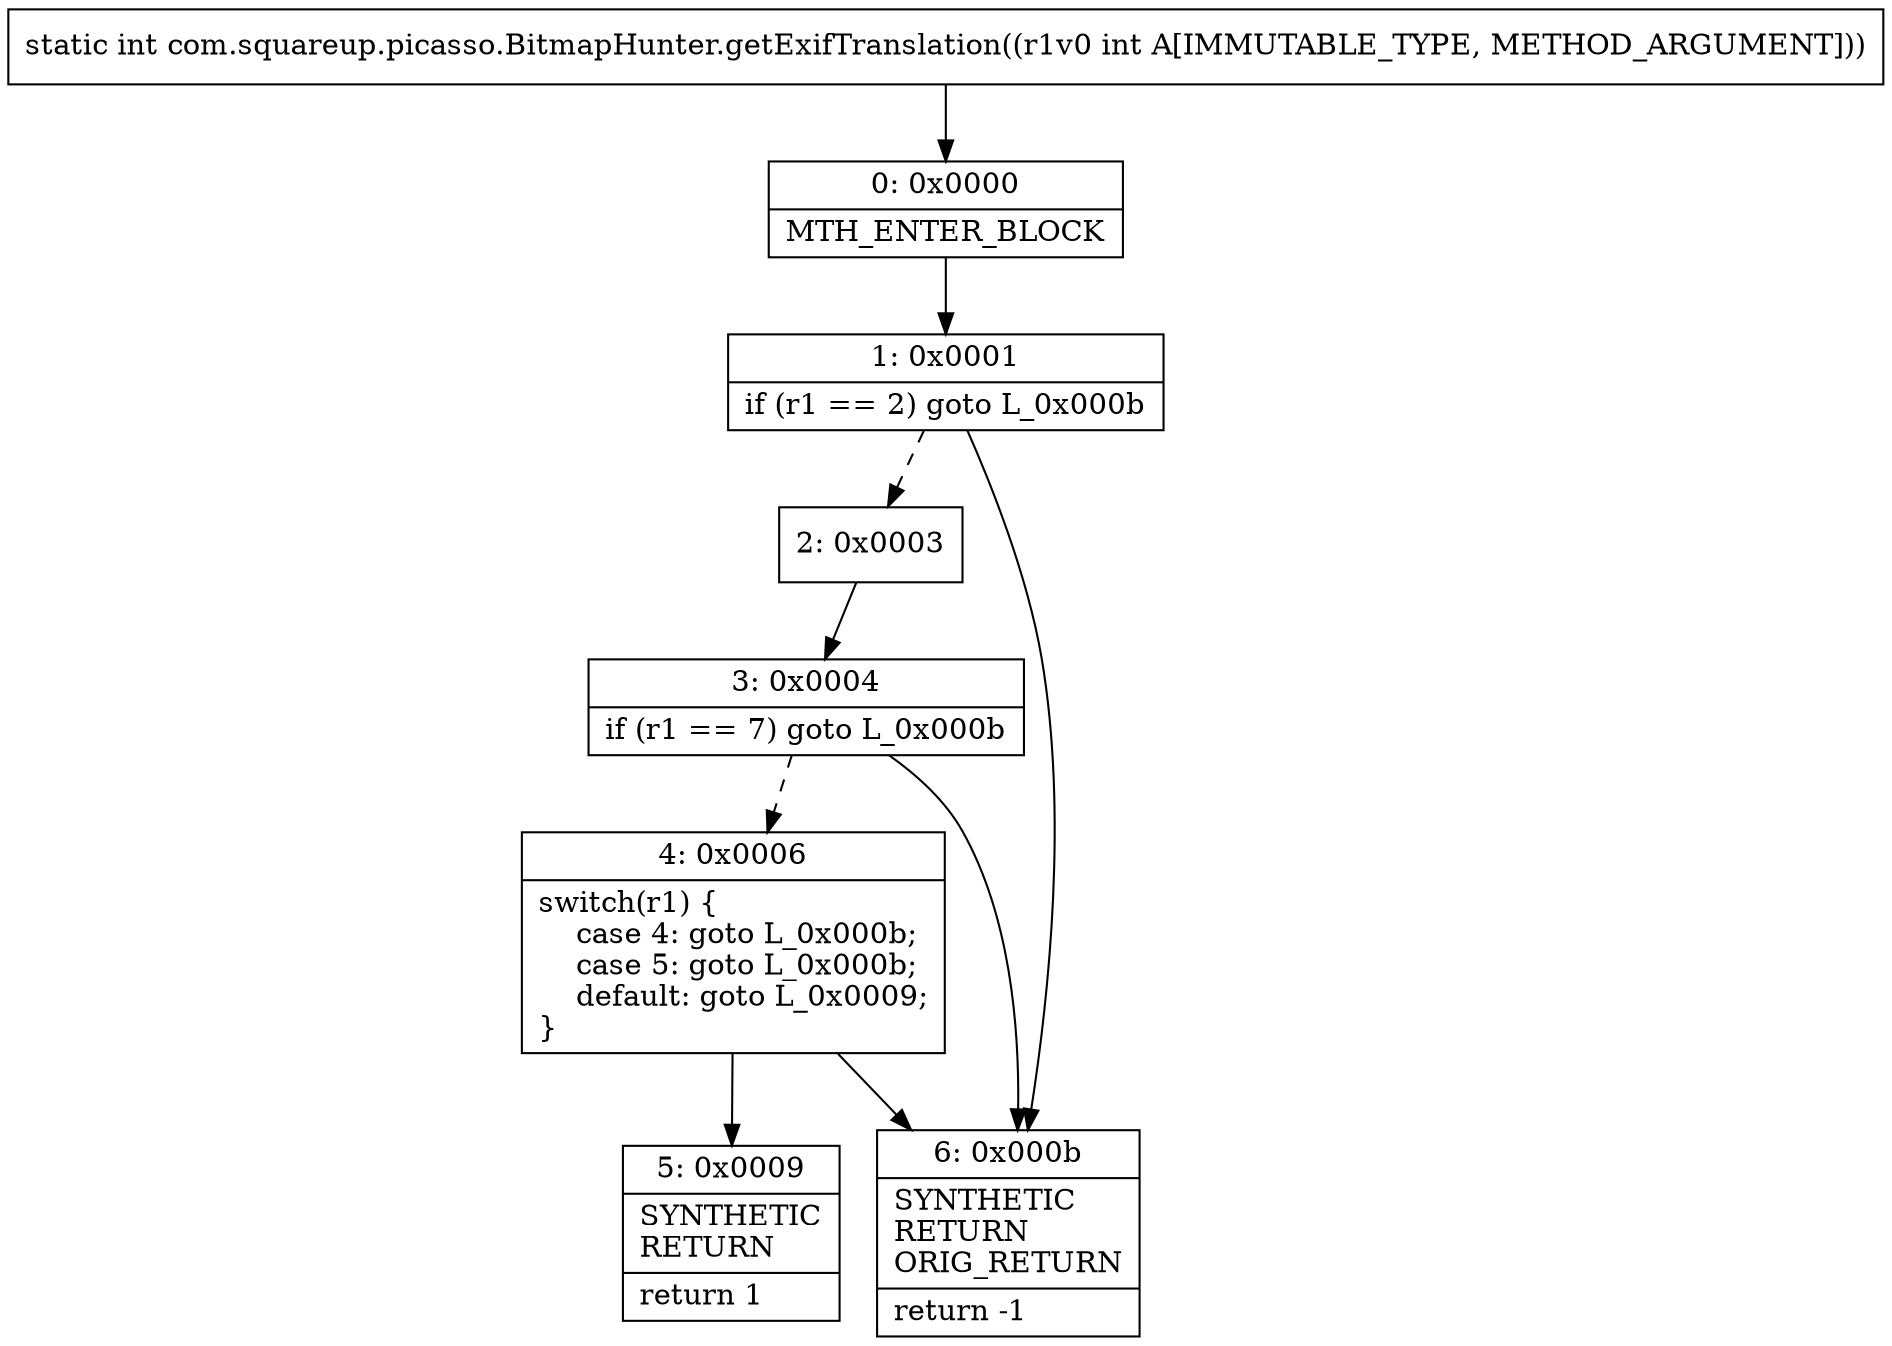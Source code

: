 digraph "CFG forcom.squareup.picasso.BitmapHunter.getExifTranslation(I)I" {
Node_0 [shape=record,label="{0\:\ 0x0000|MTH_ENTER_BLOCK\l}"];
Node_1 [shape=record,label="{1\:\ 0x0001|if (r1 == 2) goto L_0x000b\l}"];
Node_2 [shape=record,label="{2\:\ 0x0003}"];
Node_3 [shape=record,label="{3\:\ 0x0004|if (r1 == 7) goto L_0x000b\l}"];
Node_4 [shape=record,label="{4\:\ 0x0006|switch(r1) \{\l    case 4: goto L_0x000b;\l    case 5: goto L_0x000b;\l    default: goto L_0x0009;\l\}\l}"];
Node_5 [shape=record,label="{5\:\ 0x0009|SYNTHETIC\lRETURN\l|return 1\l}"];
Node_6 [shape=record,label="{6\:\ 0x000b|SYNTHETIC\lRETURN\lORIG_RETURN\l|return \-1\l}"];
MethodNode[shape=record,label="{static int com.squareup.picasso.BitmapHunter.getExifTranslation((r1v0 int A[IMMUTABLE_TYPE, METHOD_ARGUMENT])) }"];
MethodNode -> Node_0;
Node_0 -> Node_1;
Node_1 -> Node_2[style=dashed];
Node_1 -> Node_6;
Node_2 -> Node_3;
Node_3 -> Node_4[style=dashed];
Node_3 -> Node_6;
Node_4 -> Node_5;
Node_4 -> Node_6;
}

